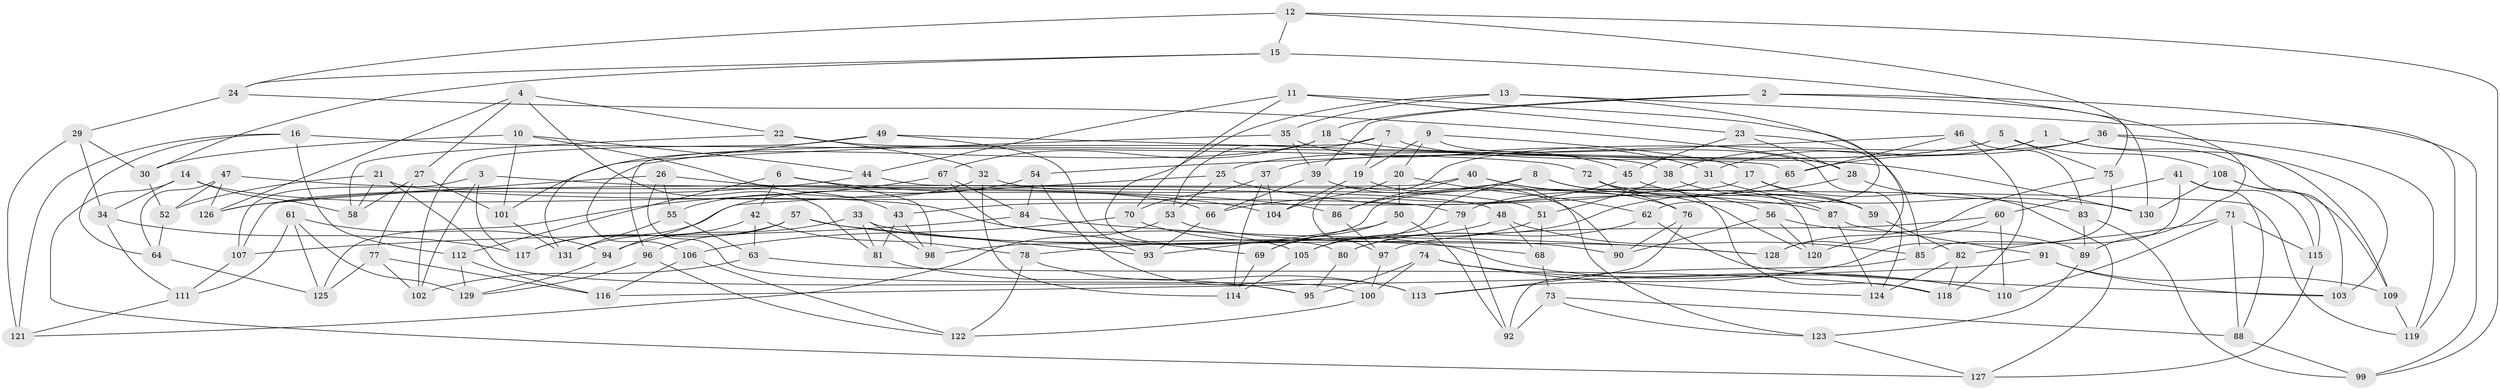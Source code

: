 // Generated by graph-tools (version 1.1) at 2025/26/03/09/25 03:26:56]
// undirected, 131 vertices, 262 edges
graph export_dot {
graph [start="1"]
  node [color=gray90,style=filled];
  1;
  2;
  3;
  4;
  5;
  6;
  7;
  8;
  9;
  10;
  11;
  12;
  13;
  14;
  15;
  16;
  17;
  18;
  19;
  20;
  21;
  22;
  23;
  24;
  25;
  26;
  27;
  28;
  29;
  30;
  31;
  32;
  33;
  34;
  35;
  36;
  37;
  38;
  39;
  40;
  41;
  42;
  43;
  44;
  45;
  46;
  47;
  48;
  49;
  50;
  51;
  52;
  53;
  54;
  55;
  56;
  57;
  58;
  59;
  60;
  61;
  62;
  63;
  64;
  65;
  66;
  67;
  68;
  69;
  70;
  71;
  72;
  73;
  74;
  75;
  76;
  77;
  78;
  79;
  80;
  81;
  82;
  83;
  84;
  85;
  86;
  87;
  88;
  89;
  90;
  91;
  92;
  93;
  94;
  95;
  96;
  97;
  98;
  99;
  100;
  101;
  102;
  103;
  104;
  105;
  106;
  107;
  108;
  109;
  110;
  111;
  112;
  113;
  114;
  115;
  116;
  117;
  118;
  119;
  120;
  121;
  122;
  123;
  124;
  125;
  126;
  127;
  128;
  129;
  130;
  131;
  1 -- 103;
  1 -- 31;
  1 -- 109;
  1 -- 38;
  2 -- 39;
  2 -- 18;
  2 -- 130;
  2 -- 99;
  3 -- 102;
  3 -- 117;
  3 -- 48;
  3 -- 107;
  4 -- 126;
  4 -- 81;
  4 -- 22;
  4 -- 27;
  5 -- 108;
  5 -- 75;
  5 -- 37;
  5 -- 25;
  6 -- 42;
  6 -- 112;
  6 -- 104;
  6 -- 98;
  7 -- 96;
  7 -- 53;
  7 -- 19;
  7 -- 130;
  8 -- 56;
  8 -- 69;
  8 -- 86;
  8 -- 118;
  9 -- 20;
  9 -- 124;
  9 -- 17;
  9 -- 19;
  10 -- 44;
  10 -- 43;
  10 -- 101;
  10 -- 30;
  11 -- 23;
  11 -- 44;
  11 -- 70;
  11 -- 85;
  12 -- 99;
  12 -- 24;
  12 -- 75;
  12 -- 15;
  13 -- 35;
  13 -- 119;
  13 -- 128;
  13 -- 80;
  14 -- 105;
  14 -- 127;
  14 -- 34;
  14 -- 58;
  15 -- 89;
  15 -- 24;
  15 -- 30;
  16 -- 72;
  16 -- 112;
  16 -- 64;
  16 -- 121;
  17 -- 127;
  17 -- 59;
  17 -- 98;
  18 -- 101;
  18 -- 67;
  18 -- 31;
  19 -- 104;
  19 -- 123;
  20 -- 62;
  20 -- 50;
  20 -- 104;
  21 -- 58;
  21 -- 79;
  21 -- 52;
  21 -- 95;
  22 -- 32;
  22 -- 38;
  22 -- 58;
  23 -- 45;
  23 -- 62;
  23 -- 28;
  24 -- 29;
  24 -- 28;
  25 -- 53;
  25 -- 87;
  25 -- 117;
  26 -- 100;
  26 -- 55;
  26 -- 66;
  26 -- 126;
  27 -- 77;
  27 -- 101;
  27 -- 58;
  28 -- 80;
  28 -- 83;
  29 -- 34;
  29 -- 30;
  29 -- 121;
  30 -- 52;
  31 -- 130;
  31 -- 43;
  32 -- 114;
  32 -- 51;
  32 -- 55;
  33 -- 81;
  33 -- 94;
  33 -- 98;
  33 -- 90;
  34 -- 117;
  34 -- 111;
  35 -- 45;
  35 -- 131;
  35 -- 39;
  36 -- 97;
  36 -- 119;
  36 -- 103;
  36 -- 65;
  37 -- 70;
  37 -- 104;
  37 -- 114;
  38 -- 59;
  38 -- 51;
  39 -- 66;
  39 -- 90;
  40 -- 76;
  40 -- 120;
  40 -- 86;
  40 -- 107;
  41 -- 85;
  41 -- 60;
  41 -- 115;
  41 -- 88;
  42 -- 131;
  42 -- 78;
  42 -- 63;
  43 -- 98;
  43 -- 81;
  44 -- 126;
  44 -- 119;
  45 -- 66;
  45 -- 59;
  46 -- 83;
  46 -- 65;
  46 -- 118;
  46 -- 54;
  47 -- 64;
  47 -- 126;
  47 -- 86;
  47 -- 52;
  48 -- 68;
  48 -- 78;
  48 -- 85;
  49 -- 65;
  49 -- 106;
  49 -- 93;
  49 -- 102;
  50 -- 69;
  50 -- 93;
  50 -- 92;
  51 -- 105;
  51 -- 68;
  52 -- 64;
  53 -- 121;
  53 -- 128;
  54 -- 113;
  54 -- 94;
  54 -- 84;
  55 -- 131;
  55 -- 63;
  56 -- 89;
  56 -- 120;
  56 -- 90;
  57 -- 68;
  57 -- 96;
  57 -- 93;
  57 -- 117;
  59 -- 82;
  60 -- 110;
  60 -- 120;
  60 -- 97;
  61 -- 125;
  61 -- 111;
  61 -- 94;
  61 -- 129;
  62 -- 80;
  62 -- 103;
  63 -- 118;
  63 -- 102;
  64 -- 125;
  65 -- 79;
  66 -- 93;
  67 -- 69;
  67 -- 125;
  67 -- 84;
  68 -- 73;
  69 -- 114;
  70 -- 110;
  70 -- 106;
  71 -- 115;
  71 -- 110;
  71 -- 82;
  71 -- 88;
  72 -- 87;
  72 -- 120;
  72 -- 76;
  73 -- 88;
  73 -- 123;
  73 -- 92;
  74 -- 95;
  74 -- 124;
  74 -- 100;
  74 -- 110;
  75 -- 113;
  75 -- 128;
  76 -- 90;
  76 -- 113;
  77 -- 116;
  77 -- 125;
  77 -- 102;
  78 -- 122;
  78 -- 113;
  79 -- 105;
  79 -- 92;
  80 -- 95;
  81 -- 95;
  82 -- 118;
  82 -- 124;
  83 -- 99;
  83 -- 89;
  84 -- 128;
  84 -- 107;
  85 -- 92;
  86 -- 97;
  87 -- 124;
  87 -- 91;
  88 -- 99;
  89 -- 123;
  91 -- 103;
  91 -- 116;
  91 -- 109;
  94 -- 129;
  96 -- 122;
  96 -- 129;
  97 -- 100;
  100 -- 122;
  101 -- 131;
  105 -- 114;
  106 -- 116;
  106 -- 122;
  107 -- 111;
  108 -- 109;
  108 -- 130;
  108 -- 115;
  109 -- 119;
  111 -- 121;
  112 -- 129;
  112 -- 116;
  115 -- 127;
  123 -- 127;
}
